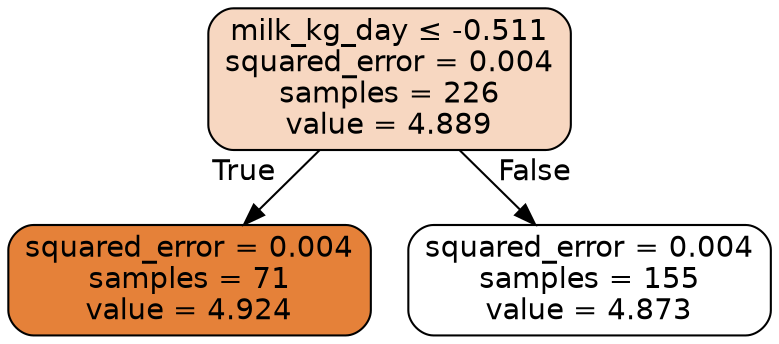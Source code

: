digraph Tree {
node [shape=box, style="filled, rounded", color="black", fontname="helvetica"] ;
edge [fontname="helvetica"] ;
0 [label=<milk_kg_day &le; -0.511<br/>squared_error = 0.004<br/>samples = 226<br/>value = 4.889>, fillcolor="#f7d7c1"] ;
1 [label=<squared_error = 0.004<br/>samples = 71<br/>value = 4.924>, fillcolor="#e58139"] ;
0 -> 1 [labeldistance=2.5, labelangle=45, headlabel="True"] ;
2 [label=<squared_error = 0.004<br/>samples = 155<br/>value = 4.873>, fillcolor="#ffffff"] ;
0 -> 2 [labeldistance=2.5, labelangle=-45, headlabel="False"] ;
}
